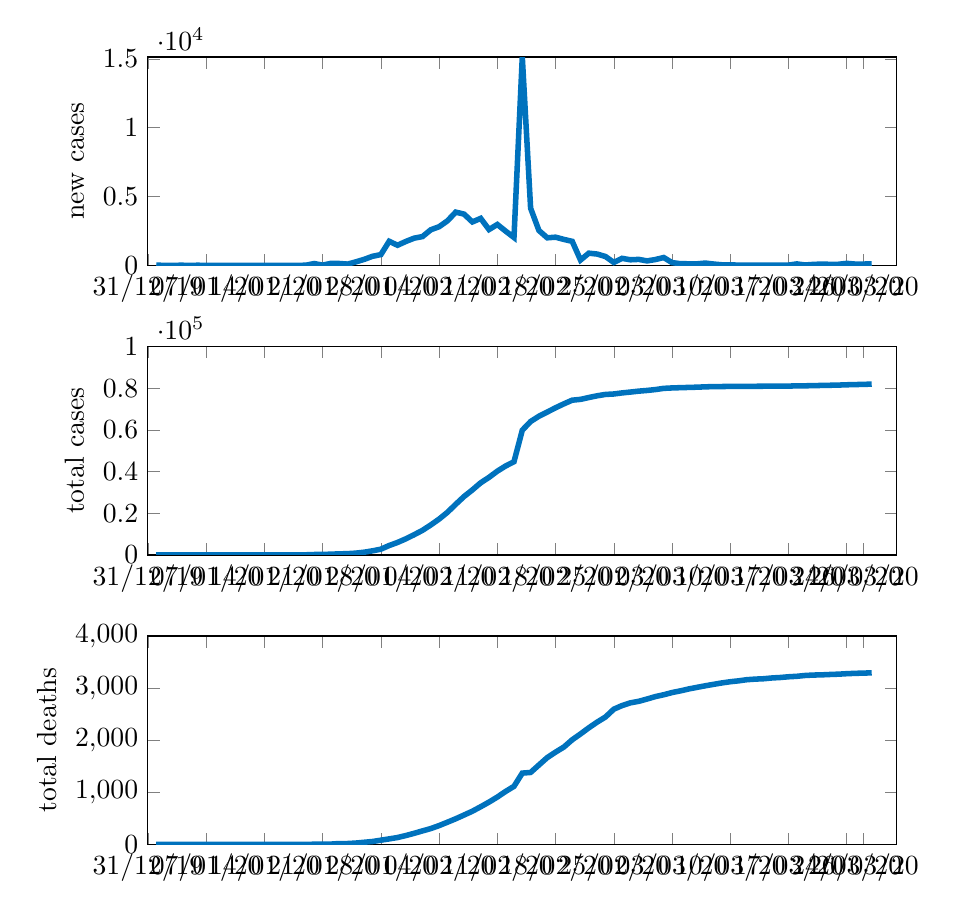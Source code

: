 % This file was created by matlab2tikz.
% Minimal pgfplots version: 1.3
%
\definecolor{mycolor1}{rgb}{0.0,0.447,0.741}%
%
\begin{tikzpicture}

\begin{axis}[%
width=9.509cm,
height=2.647cm,
at={(0cm,7.353cm)},
scale only axis,
xmin=0,
xmax=90,
xtick={0,7,14,21,28,35,42,49,56,63,70,77,84,86},
xticklabels={{31/12/19},{07/01/20},{14/01/20},{21/01/20},{28/01/20},{04/02/20},{11/02/20},{18/02/20},{25/02/20},{03/03/20},{10/03/20},{17/03/20},{24/03/20},{26/03/20}},
ymin=0,
ymax=15141,
ylabel={new cases},
legend style={legend cell align=left,align=left,draw=white!15!black}
]
\addplot [color=mycolor1,solid,line width=2.0pt,forget plot]
  table[row sep=crcr]{%
1	27\\
2	0\\
3	0\\
4	17\\
5	0\\
6	15\\
7	0\\
8	0\\
9	0\\
10	0\\
11	0\\
12	0\\
13	0\\
14	0\\
15	0\\
16	0\\
17	0\\
18	4\\
19	17\\
20	136\\
21	19\\
22	151\\
23	140\\
24	97\\
25	259\\
26	441\\
27	665\\
28	787\\
29	1753\\
30	1466\\
31	1740\\
32	1980\\
33	2095\\
34	2590\\
35	2812\\
36	3237\\
37	3872\\
38	3727\\
39	3160\\
40	3418\\
41	2607\\
42	2974\\
43	2490\\
44	2028\\
45	15141\\
46	4156\\
47	2538\\
48	2007\\
49	2052\\
50	1890\\
51	1750\\
52	394\\
53	891\\
54	826\\
55	647\\
56	218\\
57	515\\
58	410\\
59	439\\
60	329\\
61	428\\
62	574\\
63	205\\
64	127\\
65	119\\
66	117\\
67	170\\
68	101\\
69	46\\
70	45\\
71	20\\
72	29\\
73	24\\
74	22\\
75	19\\
76	22\\
77	25\\
78	110\\
79	33\\
80	75\\
81	99\\
82	79\\
83	83\\
84	150\\
85	99\\
86	99\\
87	121\\
};
\end{axis}

\begin{axis}[%
width=9.509cm,
height=2.647cm,
at={(0cm,0cm)},
scale only axis,
xmin=0,
xmax=90,
xtick={0,7,14,21,28,35,42,49,56,63,70,77,84,86},
xticklabels={{31/12/19},{07/01/20},{14/01/20},{21/01/20},{28/01/20},{04/02/20},{11/02/20},{18/02/20},{25/02/20},{03/03/20},{10/03/20},{17/03/20},{24/03/20},{26/03/20}},
ymin=0,
ymax=4000,
ylabel={total deaths},
legend style={legend cell align=left,align=left,draw=white!15!black}
]
\addplot [color=mycolor1,solid,line width=2.0pt,forget plot]
  table[row sep=crcr]{%
1	0\\
2	0\\
3	0\\
4	0\\
5	0\\
6	0\\
7	0\\
8	0\\
9	0\\
10	0\\
11	0\\
12	1\\
13	1\\
14	1\\
15	1\\
16	2\\
17	2\\
18	2\\
19	2\\
20	3\\
21	3\\
22	6\\
23	17\\
24	17\\
25	26\\
26	41\\
27	56\\
28	81\\
29	106\\
30	132\\
31	170\\
32	213\\
33	259\\
34	304\\
35	361\\
36	426\\
37	492\\
38	564\\
39	637\\
40	723\\
41	812\\
42	909\\
43	1017\\
44	1114\\
45	1368\\
46	1381\\
47	1524\\
48	1666\\
49	1771\\
50	1869\\
51	2008\\
52	2120\\
53	2238\\
54	2347\\
55	2445\\
56	2595\\
57	2665\\
58	2717\\
59	2746\\
60	2790\\
61	2837\\
62	2872\\
63	2914\\
64	2946\\
65	2983\\
66	3014\\
67	3044\\
68	3072\\
69	3099\\
70	3122\\
71	3139\\
72	3161\\
73	3172\\
74	3179\\
75	3194\\
76	3203\\
77	3217\\
78	3226\\
79	3242\\
80	3250\\
81	3254\\
82	3261\\
83	3267\\
84	3276\\
85	3283\\
86	3287\\
87	3293\\
};
\end{axis}

\begin{axis}[%
width=9.509cm,
height=2.647cm,
at={(0cm,3.676cm)},
scale only axis,
xmin=0,
xmax=90,
xtick={0,7,14,21,28,35,42,49,56,63,70,77,84,86},
xticklabels={{31/12/19},{07/01/20},{14/01/20},{21/01/20},{28/01/20},{04/02/20},{11/02/20},{18/02/20},{25/02/20},{03/03/20},{10/03/20},{17/03/20},{24/03/20},{26/03/20}},
ymin=0,
ymax=100000,
ylabel={total cases},
legend style={legend cell align=left,align=left,draw=white!15!black}
]
\addplot [color=mycolor1,solid,line width=2.0pt,forget plot]
  table[row sep=crcr]{%
1	27\\
2	27\\
3	27\\
4	44\\
5	44\\
6	59\\
7	59\\
8	59\\
9	59\\
10	59\\
11	59\\
12	59\\
13	59\\
14	59\\
15	59\\
16	59\\
17	59\\
18	63\\
19	80\\
20	216\\
21	235\\
22	386\\
23	526\\
24	623\\
25	882\\
26	1323\\
27	1988\\
28	2775\\
29	4528\\
30	5994\\
31	7734\\
32	9714\\
33	11809\\
34	14399\\
35	17211\\
36	20448\\
37	24320\\
38	28047\\
39	31207\\
40	34625\\
41	37232\\
42	40206\\
43	42696\\
44	44724\\
45	59865\\
46	64021\\
47	66559\\
48	68566\\
49	70618\\
50	72508\\
51	74258\\
52	74652\\
53	75543\\
54	76369\\
55	77016\\
56	77234\\
57	77749\\
58	78159\\
59	78598\\
60	78927\\
61	79355\\
62	79929\\
63	80134\\
64	80261\\
65	80380\\
66	80497\\
67	80667\\
68	80768\\
69	80814\\
70	80859\\
71	80879\\
72	80908\\
73	80932\\
74	80954\\
75	80973\\
76	80995\\
77	81020\\
78	81130\\
79	81163\\
80	81238\\
81	81337\\
82	81416\\
83	81499\\
84	81649\\
85	81748\\
86	81847\\
87	81968\\
};
\end{axis}
\end{tikzpicture}%